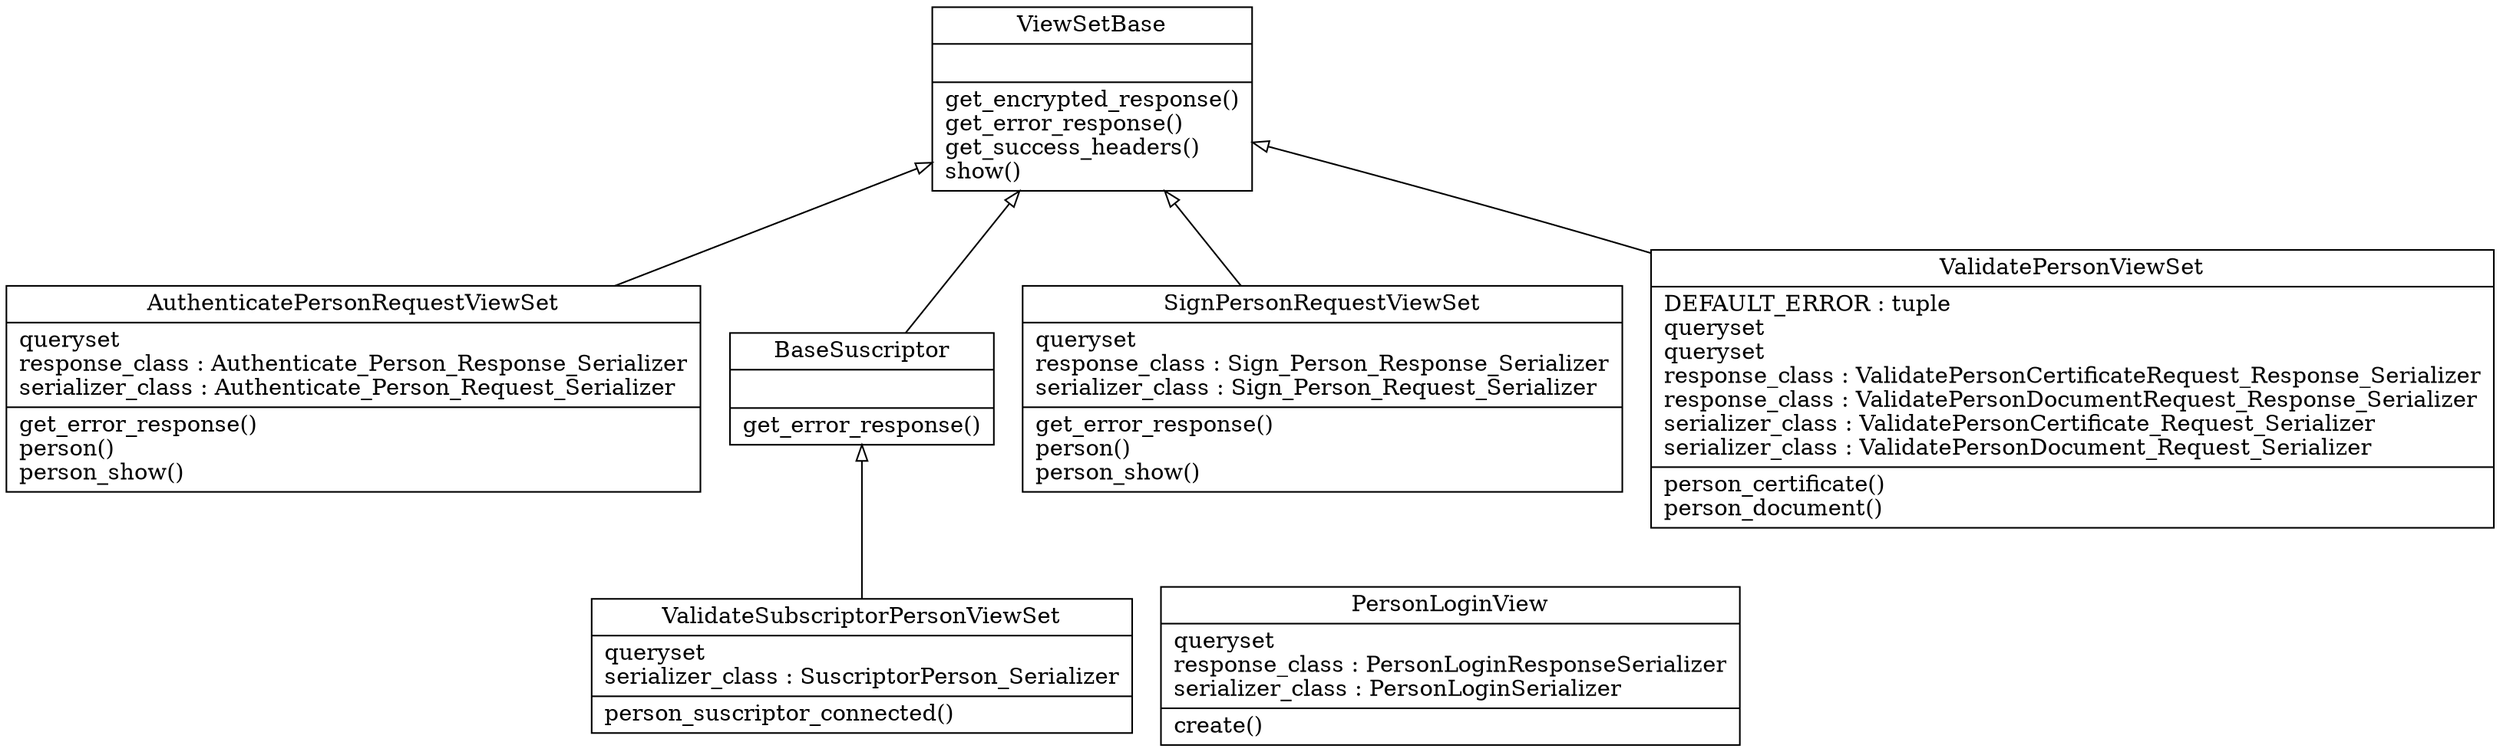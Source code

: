 digraph "classes" {
charset="utf-8"
rankdir=BT
"0" [label="{AuthenticatePersonRequestViewSet|queryset\lresponse_class : Authenticate_Person_Response_Serializer\lserializer_class : Authenticate_Person_Request_Serializer\l|get_error_response()\lperson()\lperson_show()\l}", shape="record"];
"1" [label="{BaseSuscriptor|\l|get_error_response()\l}", shape="record"];
"2" [label="{PersonLoginView|queryset\lresponse_class : PersonLoginResponseSerializer\lserializer_class : PersonLoginSerializer\l|create()\l}", shape="record"];
"3" [label="{SignPersonRequestViewSet|queryset\lresponse_class : Sign_Person_Response_Serializer\lserializer_class : Sign_Person_Request_Serializer\l|get_error_response()\lperson()\lperson_show()\l}", shape="record"];
"4" [label="{ValidatePersonViewSet|DEFAULT_ERROR : tuple\lqueryset\lqueryset\lresponse_class : ValidatePersonCertificateRequest_Response_Serializer\lresponse_class : ValidatePersonDocumentRequest_Response_Serializer\lserializer_class : ValidatePersonCertificate_Request_Serializer\lserializer_class : ValidatePersonDocument_Request_Serializer\l|person_certificate()\lperson_document()\l}", shape="record"];
"5" [label="{ValidateSubscriptorPersonViewSet|queryset\lserializer_class : SuscriptorPerson_Serializer\l|person_suscriptor_connected()\l}", shape="record"];
"6" [label="{ViewSetBase|\l|get_encrypted_response()\lget_error_response()\lget_success_headers()\lshow()\l}", shape="record"];
"0" -> "6" [arrowhead="empty", arrowtail="none"];
"1" -> "6" [arrowhead="empty", arrowtail="none"];
"3" -> "6" [arrowhead="empty", arrowtail="none"];
"4" -> "6" [arrowhead="empty", arrowtail="none"];
"5" -> "1" [arrowhead="empty", arrowtail="none"];
}
